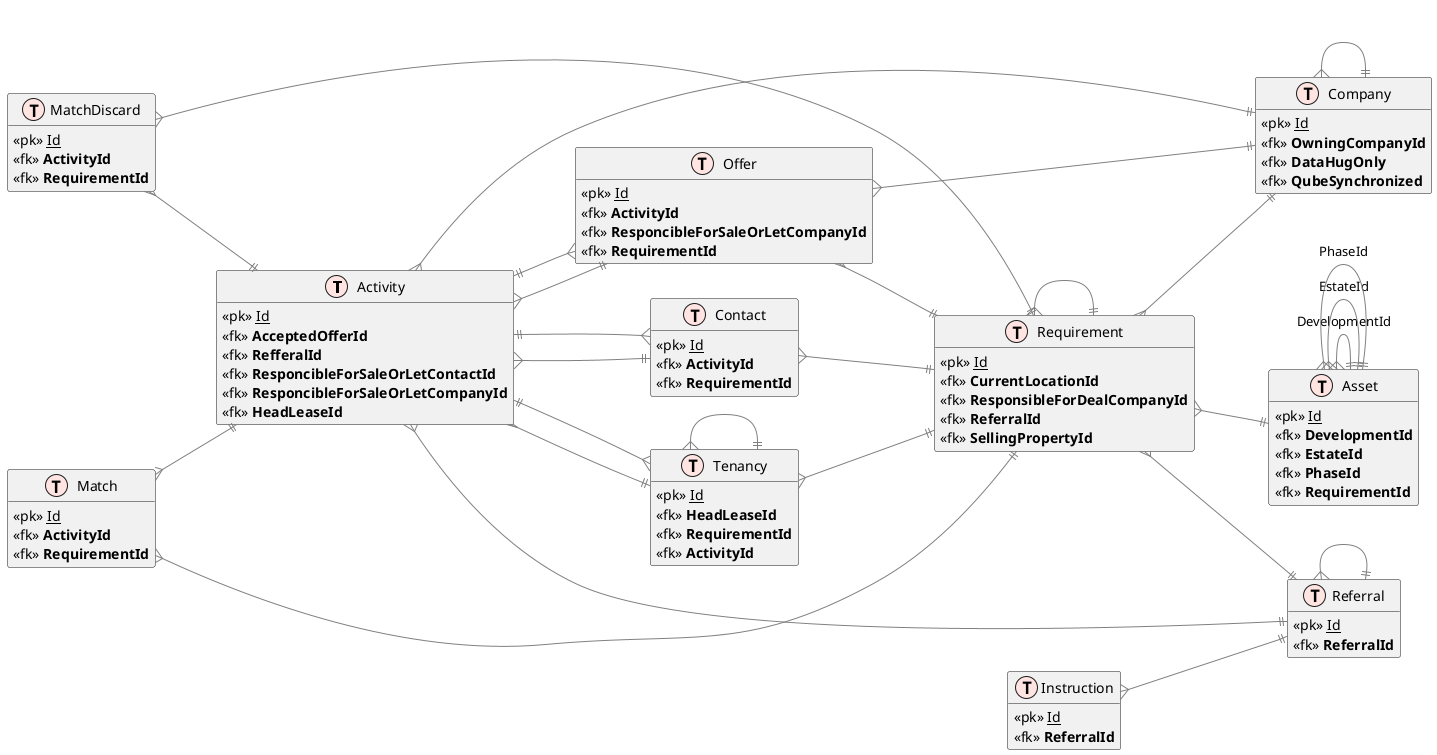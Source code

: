 @startuml MainEntityERD

left to right direction

!define table(x) class x << (T,mistyrose) >>   
!define view(x) class x << (V,lightblue) >>   
!define table(x) class x << (T,mistyrose) >>  
!define tr(x) class x << (R,red) >>  
!define tf(x) class x << (F,darkorange) >>   
!define af(x) class x << (F,white) >>   
!define fn(x) class x << (F,plum) >>   
!define fs(x) class x << (F,tan) >>   
!define ft(x) class x << (F,wheat) >>   
!define if(x) class x << (F,gaisboro) >>   
!define p(x) class x << (P,indianred) >>   
!define pc(x) class x << (P,lemonshiffon) >>   
!define x(x) class x << (P,linen) >>     
!define primary_key(x) <<pk>> <u>x</u>
!define foreign_key(x) <<fk>> <b>x</b>
!define link( k, y) k }--||  y
hide methods   
hide stereotypes  
skinparam classarrowcolor gray  

'skinparam linetype ortho

table(Activity) {
    primary_key(Id)
    foreign_key(AcceptedOfferId)
    foreign_key(RefferalId)
    foreign_key(ResponcibleForSaleOrLetContactId)
    foreign_key(ResponcibleForSaleOrLetCompanyId)
    foreign_key(HeadLeaseId)
}
link( Activity, Offer)
link( Activity, Referral)
link( Activity, Contact)
link( Activity, Company)
link( Activity, Tenancy)

table(Contact) {
    primary_key(Id)
    foreign_key(ActivityId)
    foreign_key(RequirementId)
}

link( Contact, Activity)
link( Contact, Requirement)

table(Referral) {
    primary_key(Id)
    foreign_key(ReferralId)
}
link( Referral, Referral)

table(Instruction) {
    primary_key(Id)
    foreign_key(ReferralId)
}
link( Instruction, Referral)

table(Offer) {
    primary_key(Id)
    foreign_key(ActivityId)
    foreign_key(ResponcibleForSaleOrLetCompanyId)
    foreign_key(RequirementId)
}
link( Offer, Activity)
link( Offer, Company)
link( Offer, Requirement)

table(Company) {
    primary_key(Id)
    foreign_key(OwningCompanyId)
    foreign_key(DataHugOnly)
    foreign_key(QubeSynchronized)
}
link( Company, Company)

table(Tenancy) {
    primary_key(Id)
    foreign_key(HeadLeaseId)
    foreign_key(RequirementId)
    foreign_key(ActivityId)
}
link( Tenancy, Tenancy)
link( Tenancy, Requirement)
link( Tenancy, Activity)

table(MatchDiscard) {
    primary_key(Id)
    foreign_key(ActivityId)
    foreign_key(RequirementId)
}
link( MatchDiscard, Activity)
link( MatchDiscard, Requirement)

table(Match) {
    primary_key(Id)
    foreign_key(ActivityId)
    foreign_key(RequirementId)
}
link( Match, Activity) 
link( Match, Requirement) 

table(Requirement) {
    primary_key(Id)
    foreign_key(CurrentLocationId)
    foreign_key(ResponsibleForDealCompanyId)
    foreign_key(ReferralId)
    foreign_key(SellingPropertyId)
}
link( Requirement, Company) 
link( Requirement, Referral) 
link( Requirement, Asset) 
link( Requirement, Requirement)

table(Asset) {
    primary_key(Id)
    foreign_key(DevelopmentId)
    foreign_key(EstateId)
    foreign_key(PhaseId)
    foreign_key(RequirementId)
}
link( Asset, Asset) : DevelopmentId
link( Asset, Asset) : EstateId
link( Asset, Asset) : PhaseId 
'link( Asset, Company)

@enduml
